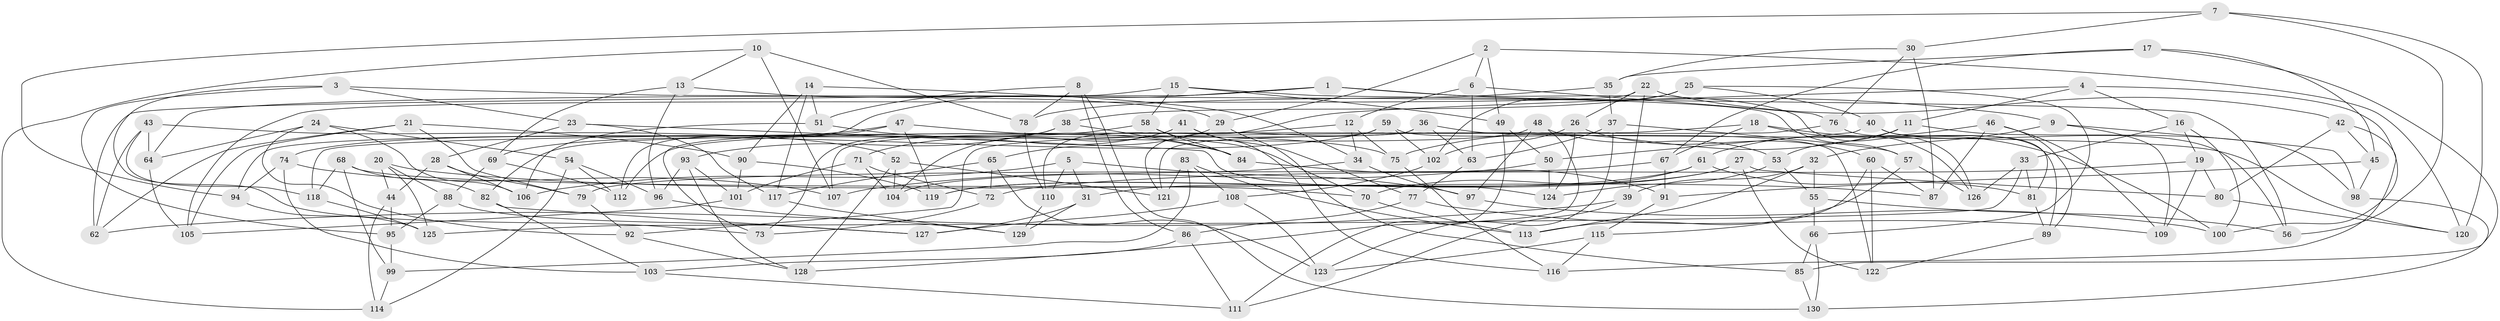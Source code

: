 // coarse degree distribution, {6: 0.4878048780487805, 5: 0.0975609756097561, 4: 0.4146341463414634}
// Generated by graph-tools (version 1.1) at 2025/42/03/06/25 10:42:17]
// undirected, 130 vertices, 260 edges
graph export_dot {
graph [start="1"]
  node [color=gray90,style=filled];
  1;
  2;
  3;
  4;
  5;
  6;
  7;
  8;
  9;
  10;
  11;
  12;
  13;
  14;
  15;
  16;
  17;
  18;
  19;
  20;
  21;
  22;
  23;
  24;
  25;
  26;
  27;
  28;
  29;
  30;
  31;
  32;
  33;
  34;
  35;
  36;
  37;
  38;
  39;
  40;
  41;
  42;
  43;
  44;
  45;
  46;
  47;
  48;
  49;
  50;
  51;
  52;
  53;
  54;
  55;
  56;
  57;
  58;
  59;
  60;
  61;
  62;
  63;
  64;
  65;
  66;
  67;
  68;
  69;
  70;
  71;
  72;
  73;
  74;
  75;
  76;
  77;
  78;
  79;
  80;
  81;
  82;
  83;
  84;
  85;
  86;
  87;
  88;
  89;
  90;
  91;
  92;
  93;
  94;
  95;
  96;
  97;
  98;
  99;
  100;
  101;
  102;
  103;
  104;
  105;
  106;
  107;
  108;
  109;
  110;
  111;
  112;
  113;
  114;
  115;
  116;
  117;
  118;
  119;
  120;
  121;
  122;
  123;
  124;
  125;
  126;
  127;
  128;
  129;
  130;
  1 -- 64;
  1 -- 112;
  1 -- 9;
  1 -- 126;
  2 -- 120;
  2 -- 29;
  2 -- 6;
  2 -- 49;
  3 -- 73;
  3 -- 95;
  3 -- 23;
  3 -- 56;
  4 -- 110;
  4 -- 11;
  4 -- 100;
  4 -- 16;
  5 -- 97;
  5 -- 106;
  5 -- 31;
  5 -- 110;
  6 -- 12;
  6 -- 76;
  6 -- 63;
  7 -- 120;
  7 -- 56;
  7 -- 30;
  7 -- 94;
  8 -- 130;
  8 -- 78;
  8 -- 86;
  8 -- 51;
  9 -- 32;
  9 -- 109;
  9 -- 98;
  10 -- 114;
  10 -- 78;
  10 -- 107;
  10 -- 13;
  11 -- 98;
  11 -- 53;
  11 -- 75;
  12 -- 112;
  12 -- 75;
  12 -- 34;
  13 -- 29;
  13 -- 96;
  13 -- 69;
  14 -- 90;
  14 -- 34;
  14 -- 51;
  14 -- 117;
  15 -- 49;
  15 -- 62;
  15 -- 57;
  15 -- 58;
  16 -- 19;
  16 -- 33;
  16 -- 100;
  17 -- 67;
  17 -- 45;
  17 -- 35;
  17 -- 85;
  18 -- 100;
  18 -- 67;
  18 -- 126;
  18 -- 118;
  19 -- 80;
  19 -- 72;
  19 -- 109;
  20 -- 44;
  20 -- 87;
  20 -- 125;
  20 -- 88;
  21 -- 62;
  21 -- 105;
  21 -- 90;
  21 -- 79;
  22 -- 39;
  22 -- 42;
  22 -- 26;
  22 -- 105;
  23 -- 117;
  23 -- 124;
  23 -- 28;
  24 -- 54;
  24 -- 106;
  24 -- 64;
  24 -- 92;
  25 -- 38;
  25 -- 102;
  25 -- 66;
  25 -- 40;
  26 -- 102;
  26 -- 124;
  26 -- 60;
  27 -- 31;
  27 -- 119;
  27 -- 122;
  27 -- 80;
  28 -- 106;
  28 -- 79;
  28 -- 44;
  29 -- 65;
  29 -- 85;
  30 -- 87;
  30 -- 76;
  30 -- 35;
  31 -- 129;
  31 -- 127;
  32 -- 113;
  32 -- 39;
  32 -- 55;
  33 -- 81;
  33 -- 125;
  33 -- 126;
  34 -- 104;
  34 -- 97;
  35 -- 37;
  35 -- 78;
  36 -- 120;
  36 -- 94;
  36 -- 63;
  36 -- 121;
  37 -- 57;
  37 -- 63;
  37 -- 123;
  38 -- 84;
  38 -- 93;
  38 -- 73;
  39 -- 62;
  39 -- 111;
  40 -- 56;
  40 -- 81;
  40 -- 50;
  41 -- 71;
  41 -- 116;
  41 -- 104;
  41 -- 77;
  42 -- 45;
  42 -- 116;
  42 -- 80;
  43 -- 52;
  43 -- 118;
  43 -- 62;
  43 -- 64;
  44 -- 114;
  44 -- 95;
  45 -- 91;
  45 -- 98;
  46 -- 87;
  46 -- 109;
  46 -- 89;
  46 -- 61;
  47 -- 119;
  47 -- 73;
  47 -- 75;
  47 -- 74;
  48 -- 128;
  48 -- 53;
  48 -- 97;
  48 -- 82;
  49 -- 50;
  49 -- 111;
  50 -- 107;
  50 -- 124;
  51 -- 106;
  51 -- 84;
  52 -- 128;
  52 -- 121;
  52 -- 104;
  53 -- 55;
  53 -- 124;
  54 -- 96;
  54 -- 112;
  54 -- 114;
  55 -- 66;
  55 -- 56;
  57 -- 126;
  57 -- 113;
  58 -- 84;
  58 -- 107;
  58 -- 70;
  59 -- 122;
  59 -- 69;
  59 -- 102;
  59 -- 121;
  60 -- 87;
  60 -- 122;
  60 -- 115;
  61 -- 119;
  61 -- 81;
  61 -- 70;
  63 -- 77;
  64 -- 105;
  65 -- 117;
  65 -- 72;
  65 -- 123;
  66 -- 85;
  66 -- 130;
  67 -- 91;
  67 -- 79;
  68 -- 118;
  68 -- 82;
  68 -- 99;
  68 -- 70;
  69 -- 88;
  69 -- 112;
  70 -- 113;
  71 -- 72;
  71 -- 104;
  71 -- 101;
  72 -- 73;
  74 -- 103;
  74 -- 107;
  74 -- 94;
  75 -- 116;
  76 -- 89;
  76 -- 92;
  77 -- 86;
  77 -- 109;
  78 -- 110;
  79 -- 92;
  80 -- 120;
  81 -- 89;
  82 -- 127;
  82 -- 103;
  83 -- 121;
  83 -- 99;
  83 -- 113;
  83 -- 108;
  84 -- 91;
  85 -- 130;
  86 -- 111;
  86 -- 103;
  88 -- 127;
  88 -- 95;
  89 -- 122;
  90 -- 101;
  90 -- 119;
  91 -- 115;
  92 -- 128;
  93 -- 128;
  93 -- 96;
  93 -- 101;
  94 -- 125;
  95 -- 99;
  96 -- 129;
  97 -- 100;
  98 -- 130;
  99 -- 114;
  101 -- 105;
  102 -- 108;
  103 -- 111;
  108 -- 123;
  108 -- 127;
  110 -- 129;
  115 -- 123;
  115 -- 116;
  117 -- 129;
  118 -- 125;
}
